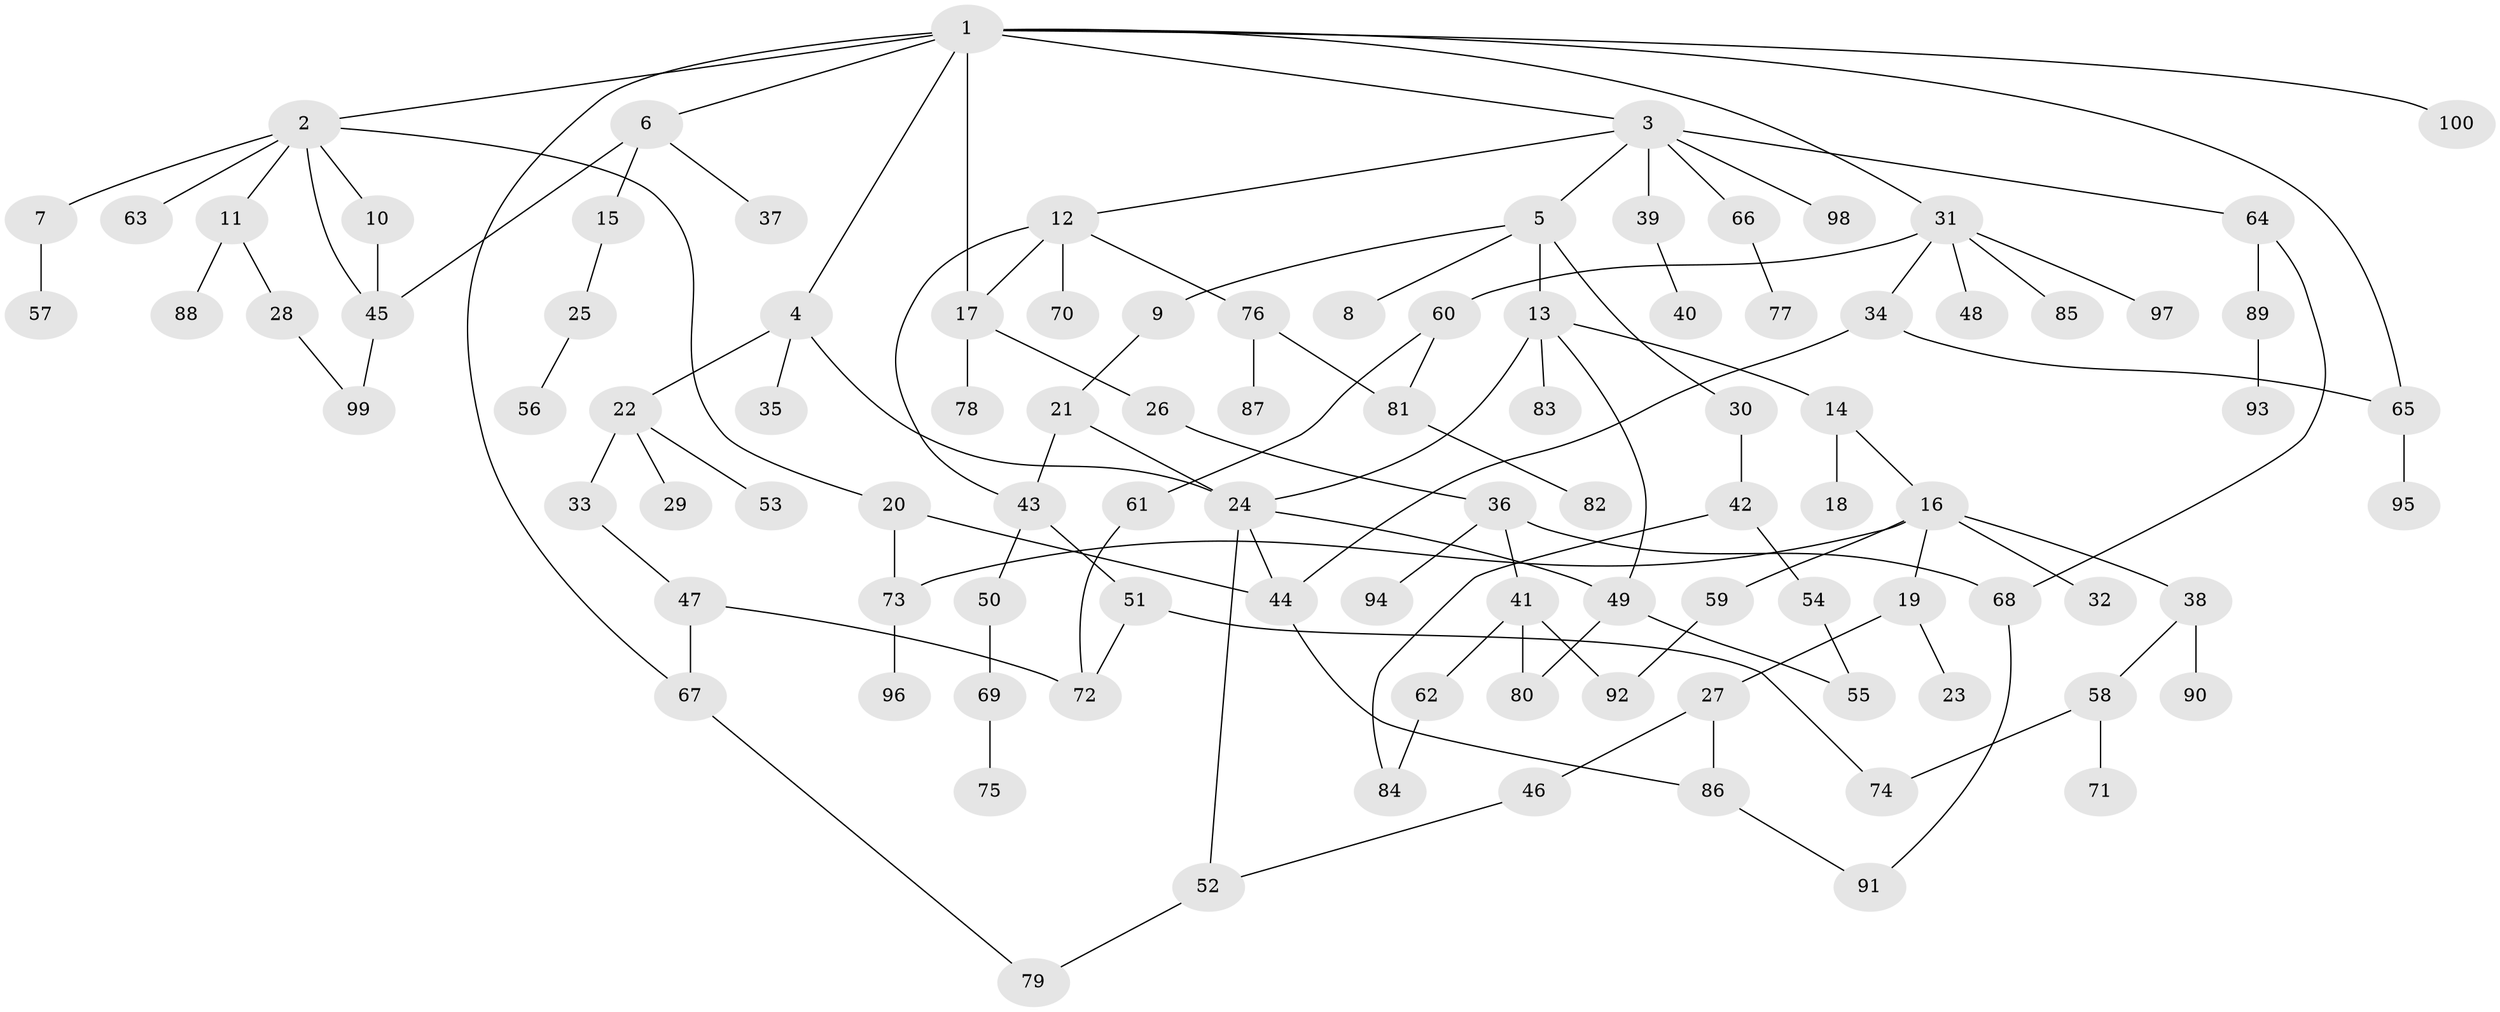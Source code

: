// Generated by graph-tools (version 1.1) at 2025/38/02/21/25 10:38:51]
// undirected, 100 vertices, 125 edges
graph export_dot {
graph [start="1"]
  node [color=gray90,style=filled];
  1;
  2;
  3;
  4;
  5;
  6;
  7;
  8;
  9;
  10;
  11;
  12;
  13;
  14;
  15;
  16;
  17;
  18;
  19;
  20;
  21;
  22;
  23;
  24;
  25;
  26;
  27;
  28;
  29;
  30;
  31;
  32;
  33;
  34;
  35;
  36;
  37;
  38;
  39;
  40;
  41;
  42;
  43;
  44;
  45;
  46;
  47;
  48;
  49;
  50;
  51;
  52;
  53;
  54;
  55;
  56;
  57;
  58;
  59;
  60;
  61;
  62;
  63;
  64;
  65;
  66;
  67;
  68;
  69;
  70;
  71;
  72;
  73;
  74;
  75;
  76;
  77;
  78;
  79;
  80;
  81;
  82;
  83;
  84;
  85;
  86;
  87;
  88;
  89;
  90;
  91;
  92;
  93;
  94;
  95;
  96;
  97;
  98;
  99;
  100;
  1 -- 2;
  1 -- 3;
  1 -- 4;
  1 -- 6;
  1 -- 31;
  1 -- 65;
  1 -- 67;
  1 -- 100;
  1 -- 17;
  2 -- 7;
  2 -- 10;
  2 -- 11;
  2 -- 20;
  2 -- 63;
  2 -- 45;
  3 -- 5;
  3 -- 12;
  3 -- 39;
  3 -- 64;
  3 -- 66;
  3 -- 98;
  4 -- 22;
  4 -- 35;
  4 -- 24;
  5 -- 8;
  5 -- 9;
  5 -- 13;
  5 -- 30;
  6 -- 15;
  6 -- 37;
  6 -- 45;
  7 -- 57;
  9 -- 21;
  10 -- 45;
  11 -- 28;
  11 -- 88;
  12 -- 17;
  12 -- 70;
  12 -- 76;
  12 -- 43;
  13 -- 14;
  13 -- 24;
  13 -- 83;
  13 -- 49;
  14 -- 16;
  14 -- 18;
  15 -- 25;
  16 -- 19;
  16 -- 32;
  16 -- 38;
  16 -- 59;
  16 -- 73;
  17 -- 26;
  17 -- 78;
  19 -- 23;
  19 -- 27;
  20 -- 73;
  20 -- 44;
  21 -- 43;
  21 -- 24;
  22 -- 29;
  22 -- 33;
  22 -- 53;
  24 -- 49;
  24 -- 52;
  24 -- 44;
  25 -- 56;
  26 -- 36;
  27 -- 46;
  27 -- 86;
  28 -- 99;
  30 -- 42;
  31 -- 34;
  31 -- 48;
  31 -- 60;
  31 -- 85;
  31 -- 97;
  33 -- 47;
  34 -- 44;
  34 -- 65;
  36 -- 41;
  36 -- 68;
  36 -- 94;
  38 -- 58;
  38 -- 90;
  39 -- 40;
  41 -- 62;
  41 -- 80;
  41 -- 92;
  42 -- 54;
  42 -- 84;
  43 -- 50;
  43 -- 51;
  44 -- 86;
  45 -- 99;
  46 -- 52;
  47 -- 72;
  47 -- 67;
  49 -- 55;
  49 -- 80;
  50 -- 69;
  51 -- 72;
  51 -- 74;
  52 -- 79;
  54 -- 55;
  58 -- 71;
  58 -- 74;
  59 -- 92;
  60 -- 61;
  60 -- 81;
  61 -- 72;
  62 -- 84;
  64 -- 89;
  64 -- 68;
  65 -- 95;
  66 -- 77;
  67 -- 79;
  68 -- 91;
  69 -- 75;
  73 -- 96;
  76 -- 87;
  76 -- 81;
  81 -- 82;
  86 -- 91;
  89 -- 93;
}
